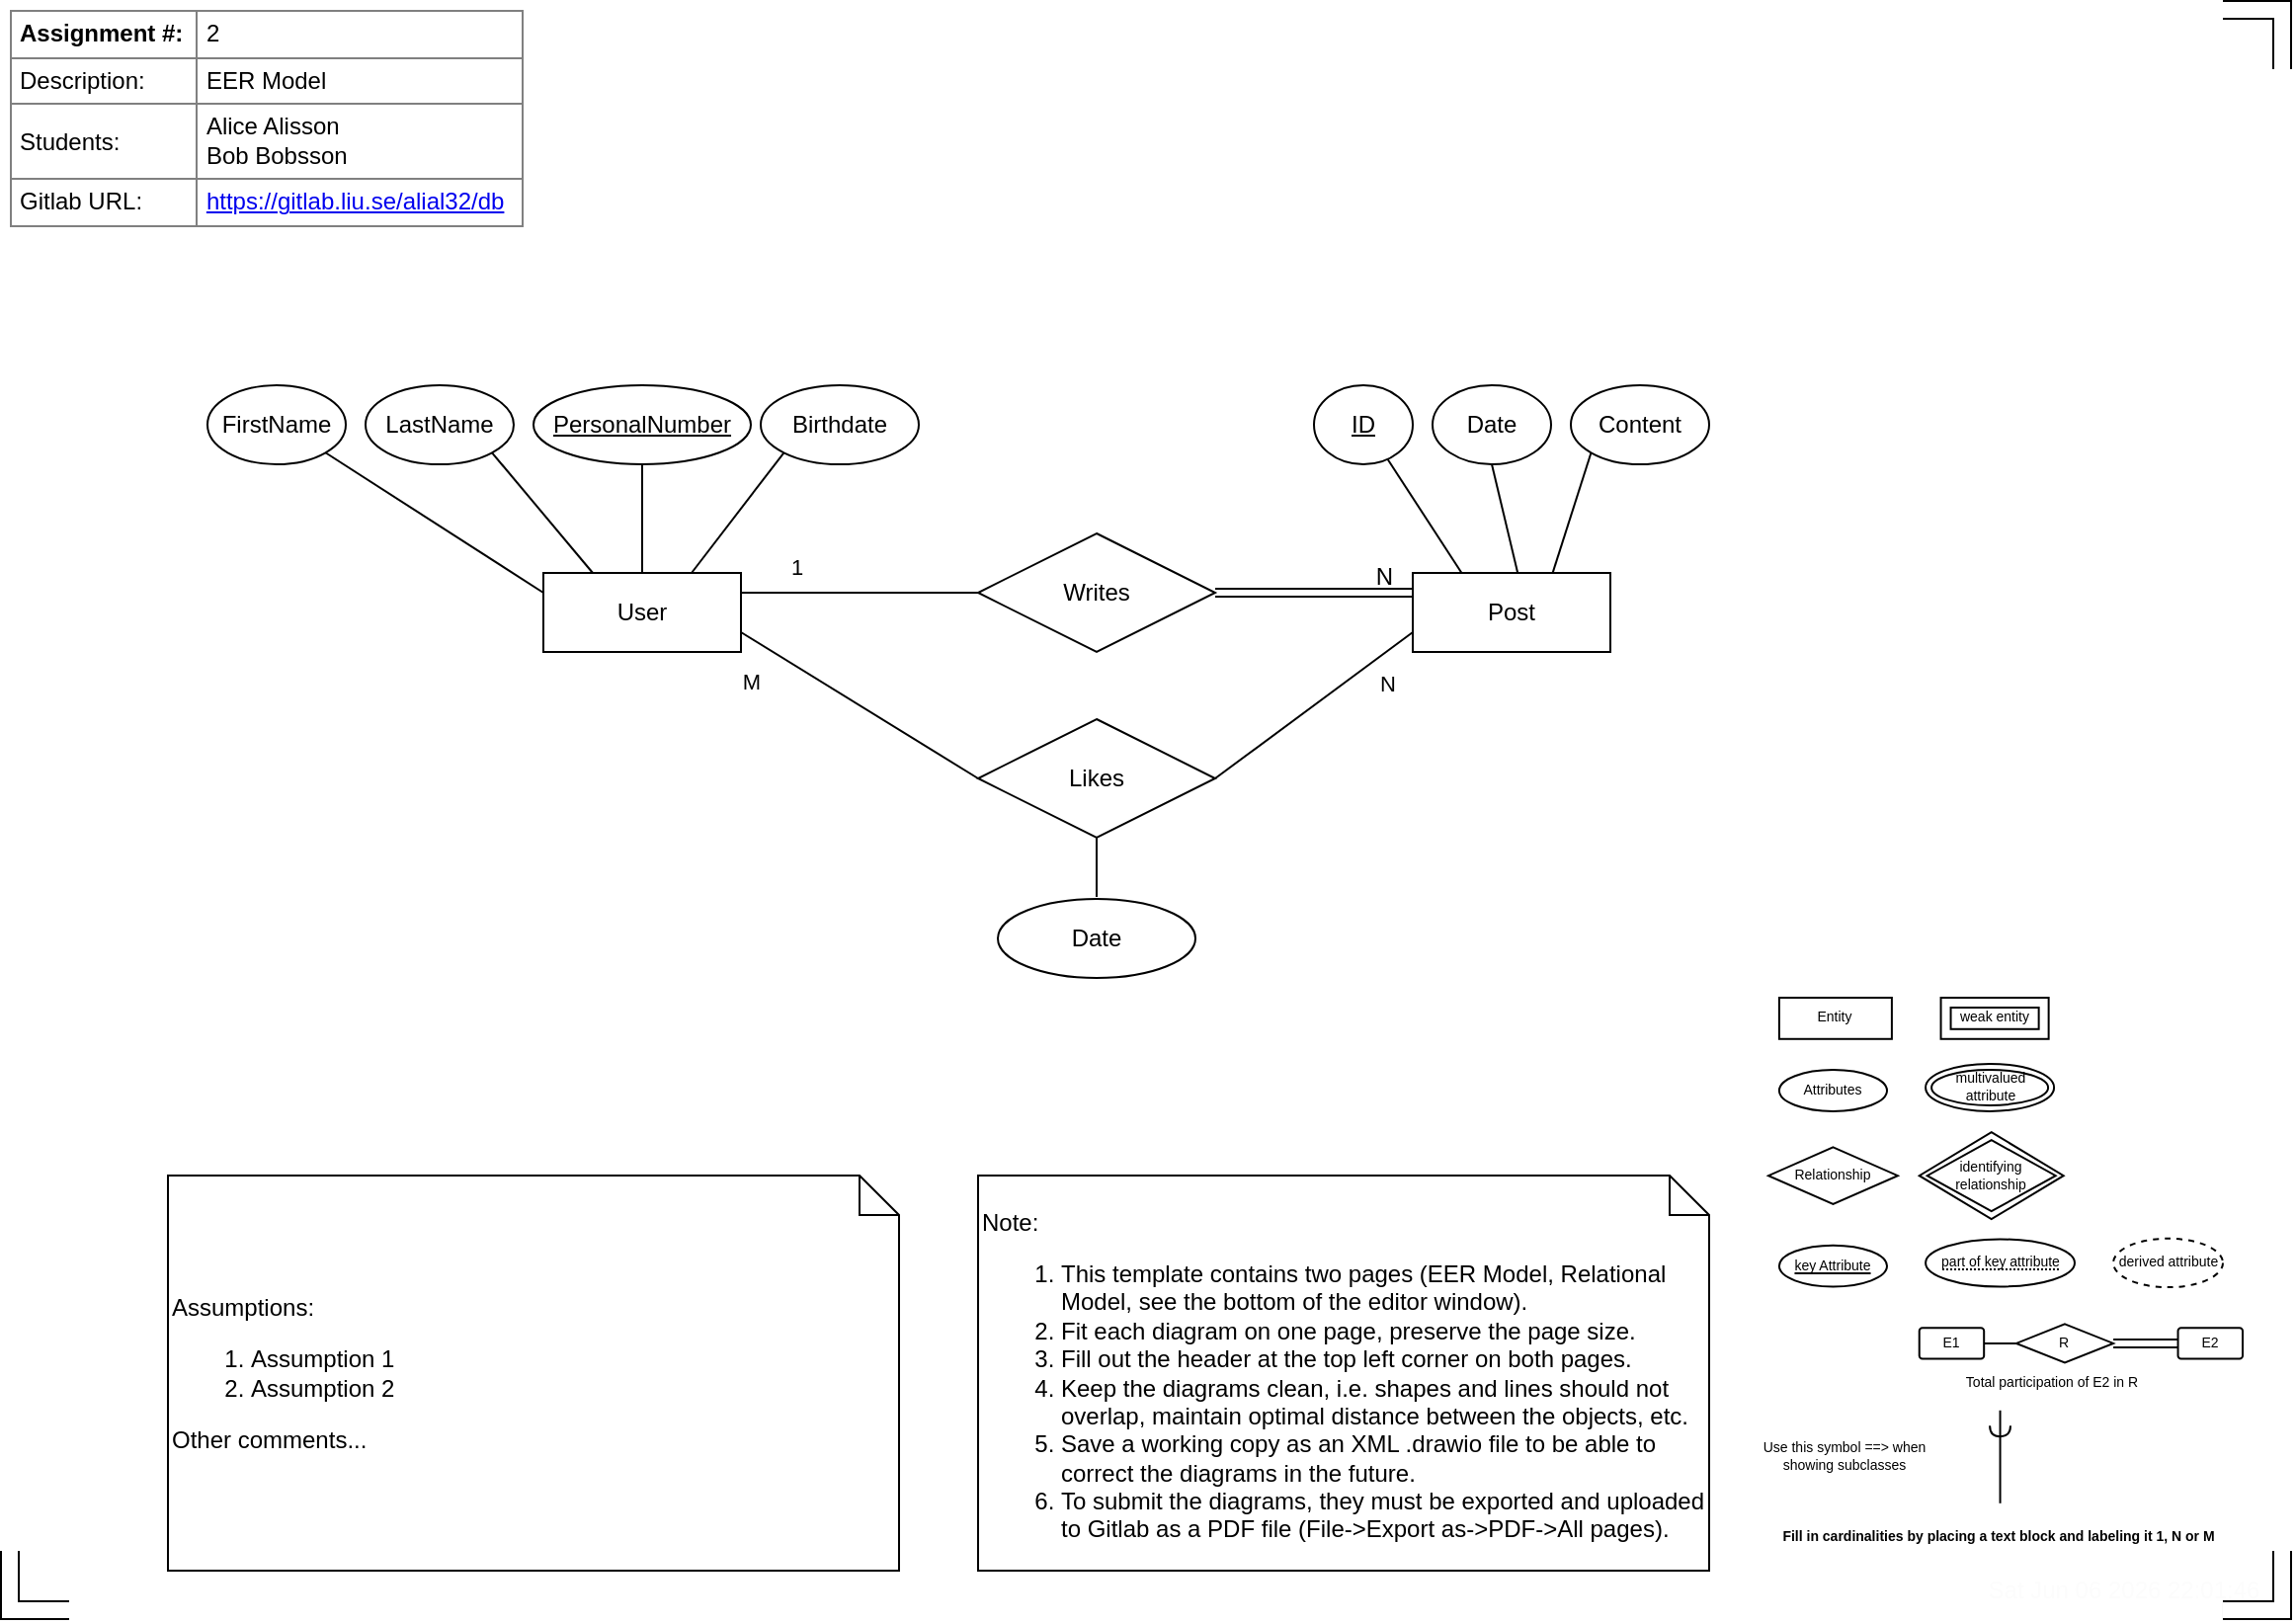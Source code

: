 <mxfile version="24.8.4" pages="2">
  <diagram id="l3PhLfIEEx4KEpYzrtBJ" name="EER Model">
    <mxGraphModel dx="2074" dy="1132" grid="1" gridSize="10" guides="1" tooltips="1" connect="1" arrows="1" fold="0" page="1" pageScale="1" pageWidth="1169" pageHeight="827" math="0" shadow="0">
      <root>
        <mxCell id="0" />
        <mxCell id="1" parent="0" />
        <mxCell id="OwQAKxwKD321GUWqosLK-26" style="rounded=0;orthogonalLoop=1;jettySize=auto;html=1;exitX=1;exitY=0.75;exitDx=0;exitDy=0;entryX=0;entryY=0.5;entryDx=0;entryDy=0;endArrow=none;endFill=0;strokeColor=#000000;" parent="1" source="B59qE2EvhQR9CG80C_Uz-1" target="OwQAKxwKD321GUWqosLK-30" edge="1">
          <mxGeometry relative="1" as="geometry">
            <mxPoint x="484" y="300" as="targetPoint" />
          </mxGeometry>
        </mxCell>
        <mxCell id="OwQAKxwKD321GUWqosLK-28" value="M" style="edgeLabel;html=1;align=center;verticalAlign=middle;resizable=0;points=[];" parent="OwQAKxwKD321GUWqosLK-26" vertex="1" connectable="0">
          <mxGeometry x="-0.386" y="-1" relative="1" as="geometry">
            <mxPoint x="-31.86" y="1.33" as="offset" />
          </mxGeometry>
        </mxCell>
        <mxCell id="OwQAKxwKD321GUWqosLK-40" style="edgeStyle=none;rounded=0;orthogonalLoop=1;jettySize=auto;html=1;exitX=1;exitY=0.25;exitDx=0;exitDy=0;entryX=0;entryY=0.5;entryDx=0;entryDy=0;endArrow=none;endFill=0;strokeColor=#000000;" parent="1" source="B59qE2EvhQR9CG80C_Uz-1" edge="1">
          <mxGeometry relative="1" as="geometry">
            <mxPoint x="500" y="305" as="targetPoint" />
          </mxGeometry>
        </mxCell>
        <mxCell id="B59qE2EvhQR9CG80C_Uz-1" value="User" style="whiteSpace=wrap;html=1;align=center;strokeColor=#000000;fillColor=#ffffff;" parent="1" vertex="1">
          <mxGeometry x="280" y="295" width="100" height="40" as="geometry" />
        </mxCell>
        <mxCell id="B59qE2EvhQR9CG80C_Uz-6" style="rounded=0;orthogonalLoop=1;jettySize=auto;html=1;exitX=0.5;exitY=1;exitDx=0;exitDy=0;strokeColor=#000000;endArrow=none;endFill=0;" parent="1" source="B59qE2EvhQR9CG80C_Uz-2" target="B59qE2EvhQR9CG80C_Uz-1" edge="1">
          <mxGeometry relative="1" as="geometry" />
        </mxCell>
        <mxCell id="B59qE2EvhQR9CG80C_Uz-2" value="PersonalNumber" style="ellipse;whiteSpace=wrap;html=1;align=center;fontStyle=4;strokeColor=#000000;fillColor=#ffffff;" parent="1" vertex="1">
          <mxGeometry x="275" y="200" width="110" height="40" as="geometry" />
        </mxCell>
        <mxCell id="B59qE2EvhQR9CG80C_Uz-12" style="rounded=0;orthogonalLoop=1;jettySize=auto;html=1;exitX=1;exitY=1;exitDx=0;exitDy=0;entryX=0;entryY=0.25;entryDx=0;entryDy=0;strokeColor=#000000;endArrow=none;endFill=0;" parent="1" source="B59qE2EvhQR9CG80C_Uz-3" target="B59qE2EvhQR9CG80C_Uz-1" edge="1">
          <mxGeometry relative="1" as="geometry" />
        </mxCell>
        <mxCell id="B59qE2EvhQR9CG80C_Uz-3" value="FirstName" style="ellipse;whiteSpace=wrap;html=1;align=center;strokeColor=#000000;fillColor=#ffffff;" parent="1" vertex="1">
          <mxGeometry x="110" y="200" width="70" height="40" as="geometry" />
        </mxCell>
        <mxCell id="B59qE2EvhQR9CG80C_Uz-11" style="rounded=0;orthogonalLoop=1;jettySize=auto;html=1;exitX=1;exitY=1;exitDx=0;exitDy=0;entryX=0.25;entryY=0;entryDx=0;entryDy=0;strokeColor=#000000;endArrow=none;endFill=0;" parent="1" source="B59qE2EvhQR9CG80C_Uz-4" target="B59qE2EvhQR9CG80C_Uz-1" edge="1">
          <mxGeometry relative="1" as="geometry" />
        </mxCell>
        <mxCell id="B59qE2EvhQR9CG80C_Uz-4" value="LastName" style="ellipse;whiteSpace=wrap;html=1;align=center;strokeColor=#000000;fillColor=#ffffff;" parent="1" vertex="1">
          <mxGeometry x="190" y="200" width="75" height="40" as="geometry" />
        </mxCell>
        <mxCell id="B59qE2EvhQR9CG80C_Uz-10" style="rounded=0;orthogonalLoop=1;jettySize=auto;html=1;exitX=0;exitY=1;exitDx=0;exitDy=0;entryX=0.75;entryY=0;entryDx=0;entryDy=0;strokeColor=#000000;endArrow=none;endFill=0;" parent="1" source="B59qE2EvhQR9CG80C_Uz-5" target="B59qE2EvhQR9CG80C_Uz-1" edge="1">
          <mxGeometry relative="1" as="geometry" />
        </mxCell>
        <mxCell id="B59qE2EvhQR9CG80C_Uz-5" value="Birthdate" style="ellipse;whiteSpace=wrap;html=1;align=center;strokeColor=#000000;fillColor=#ffffff;" parent="1" vertex="1">
          <mxGeometry x="390" y="200" width="80" height="40" as="geometry" />
        </mxCell>
        <mxCell id="OwQAKxwKD321GUWqosLK-7" style="rounded=0;orthogonalLoop=1;jettySize=auto;html=1;exitX=0.74;exitY=0.925;exitDx=0;exitDy=0;endArrow=none;endFill=0;strokeColor=#000000;exitPerimeter=0;" parent="1" source="ZnhcUBECRIdP1pH2-guP-1" edge="1">
          <mxGeometry relative="1" as="geometry">
            <mxPoint x="725.355" y="234.142" as="sourcePoint" />
            <mxPoint x="744.735" y="295.0" as="targetPoint" />
          </mxGeometry>
        </mxCell>
        <mxCell id="OwQAKxwKD321GUWqosLK-27" style="rounded=0;orthogonalLoop=1;jettySize=auto;html=1;exitX=0.5;exitY=1;exitDx=0;exitDy=0;endArrow=none;endFill=0;strokeColor=#000000;" parent="1" source="OwQAKxwKD321GUWqosLK-30" edge="1">
          <mxGeometry relative="1" as="geometry">
            <mxPoint x="559" y="429.0" as="sourcePoint" />
            <mxPoint x="560" y="459" as="targetPoint" />
          </mxGeometry>
        </mxCell>
        <mxCell id="OwQAKxwKD321GUWqosLK-29" value="N" style="rounded=0;orthogonalLoop=1;jettySize=auto;html=1;exitX=1;exitY=0.5;exitDx=0;exitDy=0;entryX=0;entryY=0.75;entryDx=0;entryDy=0;endArrow=none;endFill=0;strokeColor=#000000;" parent="1" source="OwQAKxwKD321GUWqosLK-30" target="mHYDOE-G1GOgi3rCi4Lx-1" edge="1">
          <mxGeometry x="0.595" y="-13" relative="1" as="geometry">
            <mxPoint x="594" y="300.0" as="sourcePoint" />
            <mxPoint x="710" y="325" as="targetPoint" />
            <mxPoint as="offset" />
          </mxGeometry>
        </mxCell>
        <mxCell id="OwQAKxwKD321GUWqosLK-30" value="Likes" style="shape=rhombus;perimeter=rhombusPerimeter;whiteSpace=wrap;html=1;align=center;strokeColor=#000000;fillColor=#ffffff;" parent="1" vertex="1">
          <mxGeometry x="500" y="369" width="120" height="60" as="geometry" />
        </mxCell>
        <mxCell id="OwQAKxwKD321GUWqosLK-33" style="edgeStyle=none;rounded=0;orthogonalLoop=1;jettySize=auto;html=1;exitX=0.5;exitY=1;exitDx=0;exitDy=0;entryX=0.631;entryY=-0.001;entryDx=0;entryDy=0;entryPerimeter=0;endArrow=none;endFill=0;strokeColor=#000000;" parent="1" source="OwQAKxwKD321GUWqosLK-31" edge="1">
          <mxGeometry relative="1" as="geometry">
            <mxPoint x="773.1" y="294.96" as="targetPoint" />
          </mxGeometry>
        </mxCell>
        <mxCell id="OwQAKxwKD321GUWqosLK-31" value="Date" style="ellipse;whiteSpace=wrap;html=1;align=center;strokeColor=#000000;fillColor=#ffffff;" parent="1" vertex="1">
          <mxGeometry x="730" y="200" width="60" height="40" as="geometry" />
        </mxCell>
        <mxCell id="OwQAKxwKD321GUWqosLK-34" style="edgeStyle=none;rounded=0;orthogonalLoop=1;jettySize=auto;html=1;exitX=0;exitY=1;exitDx=0;exitDy=0;entryX=0.809;entryY=-0.008;entryDx=0;entryDy=0;entryPerimeter=0;endArrow=none;endFill=0;strokeColor=#000000;" parent="1" source="OwQAKxwKD321GUWqosLK-32" edge="1">
          <mxGeometry relative="1" as="geometry">
            <mxPoint x="790.9" y="294.68" as="targetPoint" />
          </mxGeometry>
        </mxCell>
        <mxCell id="OwQAKxwKD321GUWqosLK-32" value="Content" style="ellipse;whiteSpace=wrap;html=1;align=center;strokeColor=#000000;fillColor=#ffffff;" parent="1" vertex="1">
          <mxGeometry x="800" y="200" width="70" height="40" as="geometry" />
        </mxCell>
        <mxCell id="OwQAKxwKD321GUWqosLK-41" value="" style="shape=link;html=1;rounded=0;endArrow=none;endFill=0;strokeColor=#000000;entryX=0;entryY=0.25;entryDx=0;entryDy=0;" parent="1" target="mHYDOE-G1GOgi3rCi4Lx-1" edge="1">
          <mxGeometry relative="1" as="geometry">
            <mxPoint x="620" y="305" as="sourcePoint" />
            <mxPoint x="680" y="305" as="targetPoint" />
          </mxGeometry>
        </mxCell>
        <mxCell id="OwQAKxwKD321GUWqosLK-42" value="N" style="resizable=0;html=1;align=right;verticalAlign=bottom;" parent="OwQAKxwKD321GUWqosLK-41" connectable="0" vertex="1">
          <mxGeometry x="1" relative="1" as="geometry">
            <mxPoint x="-10" as="offset" />
          </mxGeometry>
        </mxCell>
        <mxCell id="OwQAKxwKD321GUWqosLK-46" value="1" style="edgeLabel;html=1;align=center;verticalAlign=middle;resizable=0;points=[];" parent="1" vertex="1" connectable="0">
          <mxGeometry x="440.004" y="289.997" as="geometry">
            <mxPoint x="-31.86" y="1.33" as="offset" />
          </mxGeometry>
        </mxCell>
        <mxCell id="OwQAKxwKD321GUWqosLK-47" value="Date" style="ellipse;whiteSpace=wrap;html=1;align=center;strokeColor=#000000;fillColor=#ffffff;" parent="1" vertex="1">
          <mxGeometry x="510" y="460" width="100" height="40" as="geometry" />
        </mxCell>
        <UserObject label="%date{ddd mmm dd yyyy HH:MM:ss}%" placeholders="1" id="hCRLPxILE3BBqmNvxjHh-2">
          <mxCell style="text;html=1;align=center;verticalAlign=middle;whiteSpace=wrap;overflow=hidden;fontColor=#FCFCFC;movable=0;resizable=0;rotatable=0;deletable=0;editable=0;connectable=0;" parent="1" vertex="1">
            <mxGeometry x="1000" y="800" width="160" height="20" as="geometry" />
          </mxCell>
        </UserObject>
        <mxCell id="hCRLPxILE3BBqmNvxjHh-6" value="" style="shape=filledEdge;rounded=0;fixDash=1;endArrow=none;strokeWidth=10;fillColor=#ffffff;edgeStyle=orthogonalEdgeStyle;fontColor=#FCFCFC;" parent="1" edge="1">
          <mxGeometry width="60" height="40" relative="1" as="geometry">
            <mxPoint x="10" y="790" as="sourcePoint" />
            <mxPoint x="40" y="820" as="targetPoint" />
            <Array as="points">
              <mxPoint x="10" y="820" />
            </Array>
          </mxGeometry>
        </mxCell>
        <mxCell id="hCRLPxILE3BBqmNvxjHh-7" value="" style="shape=filledEdge;rounded=0;fixDash=1;endArrow=none;strokeWidth=10;fillColor=#ffffff;edgeStyle=orthogonalEdgeStyle;fontColor=#FCFCFC;" parent="1" edge="1">
          <mxGeometry width="60" height="40" relative="1" as="geometry">
            <mxPoint x="1130" y="10" as="sourcePoint" />
            <mxPoint x="1160" y="40" as="targetPoint" />
            <Array as="points">
              <mxPoint x="1160" y="10" />
            </Array>
          </mxGeometry>
        </mxCell>
        <mxCell id="hCRLPxILE3BBqmNvxjHh-8" value="" style="shape=filledEdge;rounded=0;fixDash=1;endArrow=none;strokeWidth=10;fillColor=#ffffff;edgeStyle=orthogonalEdgeStyle;fontColor=#FCFCFC;" parent="1" edge="1">
          <mxGeometry width="60" height="40" relative="1" as="geometry">
            <mxPoint x="1129.99" y="820" as="sourcePoint" />
            <mxPoint x="1159.99" y="790" as="targetPoint" />
            <Array as="points">
              <mxPoint x="1159.99" y="820" />
            </Array>
          </mxGeometry>
        </mxCell>
        <mxCell id="hCRLPxILE3BBqmNvxjHh-10" value="&lt;table border=&quot;1&quot; width=&quot;100%&quot; cellpadding=&quot;4&quot; style=&quot;width: 100% ; height: 100% ; border-collapse: collapse&quot;&gt;&lt;tbody&gt;&lt;tr&gt;&lt;th&gt;Assignment #:&lt;/th&gt;&lt;td&gt;2&lt;/td&gt;&lt;/tr&gt;&lt;tr&gt;&lt;td&gt;Description:&lt;/td&gt;&lt;td&gt;EER Model&lt;/td&gt;&lt;/tr&gt;&lt;tr&gt;&lt;td&gt;Students:&lt;/td&gt;&lt;td&gt;Alice Alisson&lt;br&gt;Bob Bobsson&lt;/td&gt;&lt;/tr&gt;&lt;tr&gt;&lt;td&gt;Gitlab URL:&lt;/td&gt;&lt;td&gt;&lt;a href=&quot;https://gitlab.liu.se/alial32/db&quot;&gt;https://gitlab.liu.se/alial32/db&lt;/a&gt;&lt;/td&gt;&lt;/tr&gt;&lt;/tbody&gt;&lt;/table&gt;" style="text;html=1;strokeColor=none;fillColor=none;overflow=fill;fontColor=#000000;" parent="1" vertex="1">
          <mxGeometry x="10" y="10" width="260" height="110" as="geometry" />
        </mxCell>
        <mxCell id="ZnhcUBECRIdP1pH2-guP-1" value="&lt;u&gt;ID&lt;/u&gt;" style="ellipse;whiteSpace=wrap;html=1;align=center;strokeColor=#000000;fillColor=#ffffff;fontColor=#000000;" parent="1" vertex="1">
          <mxGeometry x="670" y="200" width="50" height="40" as="geometry" />
        </mxCell>
        <mxCell id="fbbdfI7BNAjC01HpYx0C-1" value="&lt;br&gt;Note:&lt;br&gt;&lt;ol&gt;&lt;li&gt;This template contains two pages (EER Model, Relational Model, see the bottom of the editor window).&lt;/li&gt;&lt;li&gt;Fit each diagram on one page, preserve the page size.&lt;br&gt;&lt;/li&gt;&lt;li&gt;Fill out the header at the top left corner on both pages.&lt;/li&gt;&lt;li&gt;&lt;span&gt;Keep the diagrams clean, i.e. shapes and lines should not overlap, maintain optimal distance between the objects, etc.&lt;/span&gt;&lt;br&gt;&lt;/li&gt;&lt;li&gt;Save a working copy as an XML .drawio file to be able to correct the diagrams in the future.&lt;/li&gt;&lt;li&gt;To submit the diagrams, they must be exported and uploaded to Gitlab as a PDF file (File-&amp;gt;Export as-&amp;gt;PDF-&amp;gt;All pages).&lt;/li&gt;&lt;/ol&gt;" style="shape=note;size=20;whiteSpace=wrap;html=1;strokeColor=#000000;fillColor=#ffffff;fontColor=#000000;align=left;" parent="1" vertex="1">
          <mxGeometry x="500" y="600" width="370" height="200" as="geometry" />
        </mxCell>
        <mxCell id="BH1sd3b4sbP9Z67Hy9HP-1" value="Assumptions:&lt;br&gt;&lt;ol&gt;&lt;li&gt;Assumption 1&lt;/li&gt;&lt;li&gt;Assumption 2&lt;/li&gt;&lt;/ol&gt;&lt;div&gt;Other comments...&lt;/div&gt;" style="shape=note;size=20;whiteSpace=wrap;html=1;strokeColor=#000000;fillColor=#ffffff;fontColor=#000000;align=left;" parent="1" vertex="1">
          <mxGeometry x="90" y="600" width="370" height="200" as="geometry" />
        </mxCell>
        <mxCell id="mHYDOE-G1GOgi3rCi4Lx-1" value="Post" style="whiteSpace=wrap;html=1;align=center;strokeColor=#000000;fillColor=#ffffff;fontColor=#000000;" parent="1" vertex="1">
          <mxGeometry x="720" y="295" width="100" height="40" as="geometry" />
        </mxCell>
        <mxCell id="y965qQ1fruitPEUThN7S-1" value="Writes" style="shape=rhombus;perimeter=rhombusPerimeter;whiteSpace=wrap;html=1;align=center;strokeColor=#000000;fillColor=#ffffff;fontColor=#000000;" parent="1" vertex="1">
          <mxGeometry x="500" y="275" width="120" height="60" as="geometry" />
        </mxCell>
        <mxCell id="w0xwXOWwuQwDQIYsxM-U-19" value="" style="group;fontSize=7;" parent="1" vertex="1" connectable="0">
          <mxGeometry x="870" y="510" width="270" height="293.5" as="geometry" />
        </mxCell>
        <mxCell id="w0xwXOWwuQwDQIYsxM-U-1" value="&lt;b style=&quot;font-size: 7px;&quot;&gt;Fill in cardinalities by placing a text block and labeling it 1, N or M&lt;/b&gt;" style="text;html=1;strokeColor=none;fillColor=none;align=center;verticalAlign=middle;whiteSpace=wrap;rounded=0;shadow=0;dashed=1;fontSize=7;" parent="w0xwXOWwuQwDQIYsxM-U-19" vertex="1">
          <mxGeometry x="32.73" y="260" width="227.27" height="26.11" as="geometry" />
        </mxCell>
        <mxCell id="w0xwXOWwuQwDQIYsxM-U-2" value="" style="shape=requiredInterface;html=1;verticalLabelPosition=bottom;shadow=0;fontSize=7;rotation=90;" parent="w0xwXOWwuQwDQIYsxM-U-19" vertex="1">
          <mxGeometry x="144.545" y="214.119" width="5.455" height="10.445" as="geometry" />
        </mxCell>
        <mxCell id="w0xwXOWwuQwDQIYsxM-U-3" value="" style="endArrow=none;html=1;strokeColor=#000000;fontSize=7;" parent="w0xwXOWwuQwDQIYsxM-U-19" edge="1">
          <mxGeometry width="50" height="50" relative="1" as="geometry">
            <mxPoint x="147.273" y="255.899" as="sourcePoint" />
            <mxPoint x="147.273" y="208.897" as="targetPoint" />
          </mxGeometry>
        </mxCell>
        <mxCell id="w0xwXOWwuQwDQIYsxM-U-4" value="&lt;font style=&quot;font-size: 7px;&quot;&gt;Use this symbol ==&amp;gt; when showing subclasses &lt;/font&gt;" style="text;html=1;strokeColor=none;fillColor=none;align=center;verticalAlign=middle;whiteSpace=wrap;rounded=0;shadow=0;fontSize=7;" parent="w0xwXOWwuQwDQIYsxM-U-19" vertex="1">
          <mxGeometry x="21.818" y="211.508" width="92.727" height="41.779" as="geometry" />
        </mxCell>
        <mxCell id="w0xwXOWwuQwDQIYsxM-U-5" value="Attributes" style="ellipse;whiteSpace=wrap;html=1;align=center;shadow=0;gradientColor=none;fontSize=7;" parent="w0xwXOWwuQwDQIYsxM-U-19" vertex="1">
          <mxGeometry x="35.455" y="36.557" width="54.545" height="20.89" as="geometry" />
        </mxCell>
        <mxCell id="w0xwXOWwuQwDQIYsxM-U-6" value="Relationship" style="shape=rhombus;perimeter=rhombusPerimeter;whiteSpace=wrap;html=1;align=center;shadow=0;gradientColor=none;fontSize=7;" parent="w0xwXOWwuQwDQIYsxM-U-19" vertex="1">
          <mxGeometry x="30" y="75.725" width="65.455" height="28.723" as="geometry" />
        </mxCell>
        <mxCell id="w0xwXOWwuQwDQIYsxM-U-7" value="weak entity" style="shape=ext;margin=3;double=1;whiteSpace=wrap;html=1;align=center;shadow=0;gradientColor=none;fontSize=7;" parent="w0xwXOWwuQwDQIYsxM-U-19" vertex="1">
          <mxGeometry x="117.273" width="54.545" height="20.89" as="geometry" />
        </mxCell>
        <mxCell id="w0xwXOWwuQwDQIYsxM-U-10" value="key Attribute" style="ellipse;whiteSpace=wrap;html=1;align=center;fontStyle=4;shadow=0;gradientColor=none;fontSize=7;" parent="w0xwXOWwuQwDQIYsxM-U-19" vertex="1">
          <mxGeometry x="35.455" y="125.338" width="54.545" height="20.89" as="geometry" />
        </mxCell>
        <mxCell id="w0xwXOWwuQwDQIYsxM-U-12" value="derived attribute" style="ellipse;whiteSpace=wrap;html=1;align=center;dashed=1;shadow=0;gradientColor=none;fontSize=7;" parent="w0xwXOWwuQwDQIYsxM-U-19" vertex="1">
          <mxGeometry x="204.55" y="121.9" width="55.45" height="24.66" as="geometry" />
        </mxCell>
        <mxCell id="w0xwXOWwuQwDQIYsxM-U-14" value="E2" style="rounded=1;arcSize=10;whiteSpace=wrap;html=1;align=center;shadow=0;gradientColor=none;fontSize=7;" parent="w0xwXOWwuQwDQIYsxM-U-19" vertex="1">
          <mxGeometry x="237.273" y="167.117" width="32.727" height="15.667" as="geometry" />
        </mxCell>
        <mxCell id="w0xwXOWwuQwDQIYsxM-U-15" value="R" style="shape=rhombus;perimeter=rhombusPerimeter;whiteSpace=wrap;html=1;align=center;shadow=0;gradientColor=none;fontSize=7;" parent="w0xwXOWwuQwDQIYsxM-U-19" vertex="1">
          <mxGeometry x="155.455" y="165.159" width="49.091" height="19.584" as="geometry" />
        </mxCell>
        <mxCell id="w0xwXOWwuQwDQIYsxM-U-9" value="" style="shape=link;html=1;rounded=0;entryX=0;entryY=0.5;entryDx=0;entryDy=0;exitX=1;exitY=0.5;exitDx=0;exitDy=0;fontSize=7;" parent="w0xwXOWwuQwDQIYsxM-U-19" source="w0xwXOWwuQwDQIYsxM-U-15" target="w0xwXOWwuQwDQIYsxM-U-14" edge="1">
          <mxGeometry relative="1" as="geometry">
            <mxPoint x="193.636" y="177.562" as="sourcePoint" />
            <mxPoint x="193.636" y="177.301" as="targetPoint" />
          </mxGeometry>
        </mxCell>
        <mxCell id="w0xwXOWwuQwDQIYsxM-U-16" value="E1" style="rounded=1;arcSize=10;whiteSpace=wrap;html=1;align=center;shadow=0;gradientColor=none;fontSize=7;" parent="w0xwXOWwuQwDQIYsxM-U-19" vertex="1">
          <mxGeometry x="106.364" y="167.117" width="32.727" height="15.667" as="geometry" />
        </mxCell>
        <mxCell id="w0xwXOWwuQwDQIYsxM-U-17" value="" style="endArrow=none;html=1;rounded=0;exitX=0;exitY=0.5;exitDx=0;exitDy=0;entryX=1;entryY=0.5;entryDx=0;entryDy=0;fontSize=7;" parent="w0xwXOWwuQwDQIYsxM-U-19" source="w0xwXOWwuQwDQIYsxM-U-15" target="w0xwXOWwuQwDQIYsxM-U-16" edge="1">
          <mxGeometry relative="1" as="geometry">
            <mxPoint x="-237.273" y="302.9" as="sourcePoint" />
            <mxPoint x="-150" y="302.9" as="targetPoint" />
          </mxGeometry>
        </mxCell>
        <mxCell id="w0xwXOWwuQwDQIYsxM-U-18" value="&lt;font style=&quot;font-size: 7px;&quot;&gt;Total participation of E2 in R&lt;/font&gt;" style="text;html=1;align=center;verticalAlign=middle;resizable=0;points=[];autosize=1;fontSize=7;" parent="w0xwXOWwuQwDQIYsxM-U-19" vertex="1">
          <mxGeometry x="122.729" y="190.0" width="100" height="10" as="geometry" />
        </mxCell>
        <mxCell id="w0xwXOWwuQwDQIYsxM-U-24" value="&lt;span style=&quot;border-bottom: 1px dotted&quot;&gt;part of key attribute&lt;/span&gt;" style="ellipse;whiteSpace=wrap;html=1;align=center;strokeColor=#000000;fillColor=#ffffff;fontSize=7;fontColor=#000000;" parent="w0xwXOWwuQwDQIYsxM-U-19" vertex="1">
          <mxGeometry x="109.55" y="122.23" width="75.45" height="24" as="geometry" />
        </mxCell>
        <mxCell id="w0xwXOWwuQwDQIYsxM-U-25" value="multivalued attribute" style="ellipse;shape=doubleEllipse;margin=3;whiteSpace=wrap;html=1;align=center;strokeColor=#000000;fillColor=#ffffff;fontSize=7;fontColor=#000000;" parent="w0xwXOWwuQwDQIYsxM-U-19" vertex="1">
          <mxGeometry x="109.55" y="33.45" width="65" height="24" as="geometry" />
        </mxCell>
        <mxCell id="w0xwXOWwuQwDQIYsxM-U-26" value="identifying relationship" style="shape=rhombus;double=1;perimeter=rhombusPerimeter;whiteSpace=wrap;html=1;align=center;strokeColor=#000000;fillColor=#ffffff;fontSize=7;fontColor=#000000;" parent="w0xwXOWwuQwDQIYsxM-U-19" vertex="1">
          <mxGeometry x="106.36" y="68.09" width="73" height="44" as="geometry" />
        </mxCell>
        <mxCell id="w0xwXOWwuQwDQIYsxM-U-27" value="Entity" style="whiteSpace=wrap;html=1;align=center;strokeColor=#000000;fillColor=#ffffff;fontSize=7;fontColor=#000000;" parent="w0xwXOWwuQwDQIYsxM-U-19" vertex="1">
          <mxGeometry x="35.45" width="57" height="20.89" as="geometry" />
        </mxCell>
      </root>
    </mxGraphModel>
  </diagram>
  <diagram id="84zUwEt8LRDDHHk4Rw6f" name="Relational Model">
    <mxGraphModel dx="575" dy="552" grid="1" gridSize="10" guides="1" tooltips="1" connect="1" arrows="1" fold="1" page="1" pageScale="1" pageWidth="1169" pageHeight="827" math="0" shadow="0">
      <root>
        <mxCell id="ga0Zw6LBFhbuao-3WzkD-0" />
        <mxCell id="ga0Zw6LBFhbuao-3WzkD-1" parent="ga0Zw6LBFhbuao-3WzkD-0" />
        <mxCell id="TRIj2x2LSJJxeMHUSsb1-3" value="&lt;div&gt;&lt;table border=&quot;1&quot; width=&quot;100%&quot; style=&quot;width: 100% ; height: 100% ; border-collapse: collapse&quot;&gt;&lt;tbody&gt;&lt;tr&gt;&lt;td&gt;&lt;b&gt;User&lt;/b&gt;&lt;/td&gt;&lt;td&gt;&lt;br&gt;&lt;/td&gt;&lt;td&gt;&lt;br&gt;&lt;/td&gt;&lt;td&gt;&lt;br&gt;&lt;/td&gt;&lt;/tr&gt;&lt;tr&gt;&lt;td style=&quot;text-align: center&quot;&gt;&lt;u&gt;PersonalNumber&lt;/u&gt;&lt;/td&gt;&lt;td style=&quot;text-align: center&quot;&gt;Name&lt;/td&gt;&lt;td style=&quot;text-align: center&quot;&gt;LastName&lt;/td&gt;&lt;td style=&quot;text-align: center&quot;&gt;Birthdate&lt;/td&gt;&lt;/tr&gt;&lt;/tbody&gt;&lt;/table&gt;&lt;/div&gt;" style="text;html=1;strokeColor=none;fillColor=#ffffff;overflow=fill;recursiveResize=1;autosize=1;" vertex="1" parent="ga0Zw6LBFhbuao-3WzkD-1">
          <mxGeometry x="350" y="250" width="250" height="40" as="geometry" />
        </mxCell>
        <mxCell id="AS1a4B7ygwa7Pt1CFAHu-2" style="edgeStyle=orthogonalEdgeStyle;rounded=0;orthogonalLoop=1;jettySize=auto;html=1;exitX=0.345;exitY=0.979;exitDx=0;exitDy=0;entryX=0.25;entryY=1;entryDx=0;entryDy=0;endArrow=classic;endFill=1;strokeColor=#000000;exitPerimeter=0;" edge="1" parent="ga0Zw6LBFhbuao-3WzkD-1" source="3GHH0pqrNM3KPDkKZ-5P-0" target="TRIj2x2LSJJxeMHUSsb1-3">
          <mxGeometry relative="1" as="geometry">
            <Array as="points">
              <mxPoint x="405" y="380" />
              <mxPoint x="570" y="380" />
              <mxPoint x="570" y="310" />
              <mxPoint x="413" y="310" />
            </Array>
          </mxGeometry>
        </mxCell>
        <mxCell id="3GHH0pqrNM3KPDkKZ-5P-0" value="&lt;table border=&quot;1&quot; width=&quot;100%&quot; style=&quot;width: 100% ; height: 100% ; border-collapse: collapse&quot;&gt;&lt;tbody&gt;&lt;tr&gt;&lt;td&gt;&lt;b&gt;Post&lt;/b&gt;&lt;/td&gt;&lt;td&gt;&lt;br&gt;&lt;/td&gt;&lt;td&gt;&lt;br&gt;&lt;/td&gt;&lt;td&gt;&lt;br&gt;&lt;/td&gt;&lt;/tr&gt;&lt;tr&gt;&lt;td style=&quot;text-align: center&quot;&gt;&lt;u&gt;ID&lt;/u&gt;&lt;/td&gt;&lt;td style=&quot;text-align: center&quot;&gt;User&lt;/td&gt;&lt;td style=&quot;text-align: center&quot;&gt;Date&lt;/td&gt;&lt;td style=&quot;text-align: center&quot;&gt;Content&lt;/td&gt;&lt;/tr&gt;&lt;/tbody&gt;&lt;/table&gt;" style="text;html=1;strokeColor=none;fillColor=#ffffff;overflow=fill;recursiveResize=1;autosize=1;" vertex="1" parent="ga0Zw6LBFhbuao-3WzkD-1">
          <mxGeometry x="350" y="330" width="160" height="40" as="geometry" />
        </mxCell>
        <mxCell id="AS1a4B7ygwa7Pt1CFAHu-0" style="edgeStyle=orthogonalEdgeStyle;rounded=0;orthogonalLoop=1;jettySize=auto;html=1;exitX=0.167;exitY=0.996;exitDx=0;exitDy=0;endArrow=classic;endFill=1;strokeColor=#000000;exitPerimeter=0;" edge="1" parent="ga0Zw6LBFhbuao-3WzkD-1" source="NE9Cd-54TU_iGj53NMh7-0">
          <mxGeometry relative="1" as="geometry">
            <mxPoint x="390" y="290" as="targetPoint" />
            <Array as="points">
              <mxPoint x="370" y="470" />
              <mxPoint x="330" y="470" />
              <mxPoint x="330" y="310" />
              <mxPoint x="390" y="310" />
            </Array>
          </mxGeometry>
        </mxCell>
        <mxCell id="AS1a4B7ygwa7Pt1CFAHu-1" style="edgeStyle=orthogonalEdgeStyle;rounded=0;orthogonalLoop=1;jettySize=auto;html=1;exitX=0.5;exitY=1;exitDx=0;exitDy=0;entryX=0.119;entryY=1.007;entryDx=0;entryDy=0;entryPerimeter=0;endArrow=classic;endFill=1;strokeColor=#000000;" edge="1" parent="ga0Zw6LBFhbuao-3WzkD-1" source="NE9Cd-54TU_iGj53NMh7-0" target="3GHH0pqrNM3KPDkKZ-5P-0">
          <mxGeometry relative="1" as="geometry">
            <Array as="points">
              <mxPoint x="410" y="470" />
              <mxPoint x="490" y="470" />
              <mxPoint x="490" y="390" />
              <mxPoint x="369" y="390" />
            </Array>
          </mxGeometry>
        </mxCell>
        <mxCell id="NE9Cd-54TU_iGj53NMh7-0" value="&lt;table border=&quot;1&quot; width=&quot;100%&quot; style=&quot;width: 100% ; height: 100% ; border-collapse: collapse&quot;&gt;&lt;tbody&gt;&lt;tr&gt;&lt;td&gt;&lt;b&gt;Like&lt;/b&gt;&lt;/td&gt;&lt;td&gt;&lt;br&gt;&lt;/td&gt;&lt;td&gt;&lt;br&gt;&lt;/td&gt;&lt;/tr&gt;&lt;tr&gt;&lt;td style=&quot;text-align: center&quot;&gt;&lt;u&gt;User&lt;/u&gt;&lt;/td&gt;&lt;td style=&quot;text-align: center&quot;&gt;&lt;u&gt;Post&lt;/u&gt;&lt;/td&gt;&lt;td style=&quot;text-align: center&quot;&gt;Date&lt;/td&gt;&lt;/tr&gt;&lt;/tbody&gt;&lt;/table&gt;" style="text;html=1;strokeColor=none;fillColor=#ffffff;overflow=fill;recursiveResize=1;autosize=1;" vertex="1" parent="ga0Zw6LBFhbuao-3WzkD-1">
          <mxGeometry x="350" y="410" width="120" height="40" as="geometry" />
        </mxCell>
        <UserObject label="%date{ddd mmm dd yyyy HH:MM:ss}%" placeholders="1" id="Ka_tqsI0y06mJdhhlla0-0">
          <mxCell style="text;html=1;align=center;verticalAlign=middle;whiteSpace=wrap;overflow=hidden;fontColor=#FCFCFC;movable=0;resizable=0;rotatable=0;deletable=0;editable=0;connectable=0;" vertex="1" parent="ga0Zw6LBFhbuao-3WzkD-1">
            <mxGeometry x="1000" y="800" width="160" height="20" as="geometry" />
          </mxCell>
        </UserObject>
        <mxCell id="Ka_tqsI0y06mJdhhlla0-1" value="" style="shape=filledEdge;rounded=0;fixDash=1;endArrow=none;strokeWidth=10;fillColor=#ffffff;edgeStyle=orthogonalEdgeStyle;fontColor=#FCFCFC;" edge="1" parent="ga0Zw6LBFhbuao-3WzkD-1">
          <mxGeometry width="60" height="40" relative="1" as="geometry">
            <mxPoint x="10" y="790" as="sourcePoint" />
            <mxPoint x="40" y="820" as="targetPoint" />
            <Array as="points">
              <mxPoint x="10" y="820" />
            </Array>
          </mxGeometry>
        </mxCell>
        <mxCell id="Ka_tqsI0y06mJdhhlla0-2" value="" style="shape=filledEdge;rounded=0;fixDash=1;endArrow=none;strokeWidth=10;fillColor=#ffffff;edgeStyle=orthogonalEdgeStyle;fontColor=#FCFCFC;" edge="1" parent="ga0Zw6LBFhbuao-3WzkD-1">
          <mxGeometry width="60" height="40" relative="1" as="geometry">
            <mxPoint x="1130" y="10" as="sourcePoint" />
            <mxPoint x="1160" y="40" as="targetPoint" />
            <Array as="points">
              <mxPoint x="1160" y="10" />
            </Array>
          </mxGeometry>
        </mxCell>
        <mxCell id="Ka_tqsI0y06mJdhhlla0-3" value="" style="shape=filledEdge;rounded=0;fixDash=1;endArrow=none;strokeWidth=10;fillColor=#ffffff;edgeStyle=orthogonalEdgeStyle;fontColor=#FCFCFC;" edge="1" parent="ga0Zw6LBFhbuao-3WzkD-1">
          <mxGeometry width="60" height="40" relative="1" as="geometry">
            <mxPoint x="1129.99" y="820" as="sourcePoint" />
            <mxPoint x="1159.99" y="790" as="targetPoint" />
            <Array as="points">
              <mxPoint x="1159.99" y="820" />
            </Array>
          </mxGeometry>
        </mxCell>
        <mxCell id="Ka_tqsI0y06mJdhhlla0-4" value="&lt;table border=&quot;1&quot; width=&quot;100%&quot; cellpadding=&quot;4&quot; style=&quot;width: 100% ; height: 100% ; border-collapse: collapse&quot;&gt;&lt;tbody&gt;&lt;tr&gt;&lt;th&gt;Assignment #:&lt;/th&gt;&lt;td&gt;2&lt;/td&gt;&lt;/tr&gt;&lt;tr&gt;&lt;td&gt;Description:&lt;/td&gt;&lt;td&gt;Relational Model&lt;/td&gt;&lt;/tr&gt;&lt;tr&gt;&lt;td&gt;Students:&lt;/td&gt;&lt;td&gt;Alice Alisson&lt;br&gt;Bob Bobsson&lt;/td&gt;&lt;/tr&gt;&lt;tr&gt;&lt;td&gt;Repository URL:&lt;/td&gt;&lt;td&gt;&lt;a href=&quot;https://gitlab.liu.se/alial32/db&quot;&gt;https://gitlab.liu.se/alial32/db&lt;/a&gt;&lt;/td&gt;&lt;/tr&gt;&lt;/tbody&gt;&lt;/table&gt;" style="text;html=1;strokeColor=none;fillColor=none;overflow=fill;fontColor=#000000;" vertex="1" parent="ga0Zw6LBFhbuao-3WzkD-1">
          <mxGeometry x="10" y="10" width="260" height="110" as="geometry" />
        </mxCell>
      </root>
    </mxGraphModel>
  </diagram>
</mxfile>
